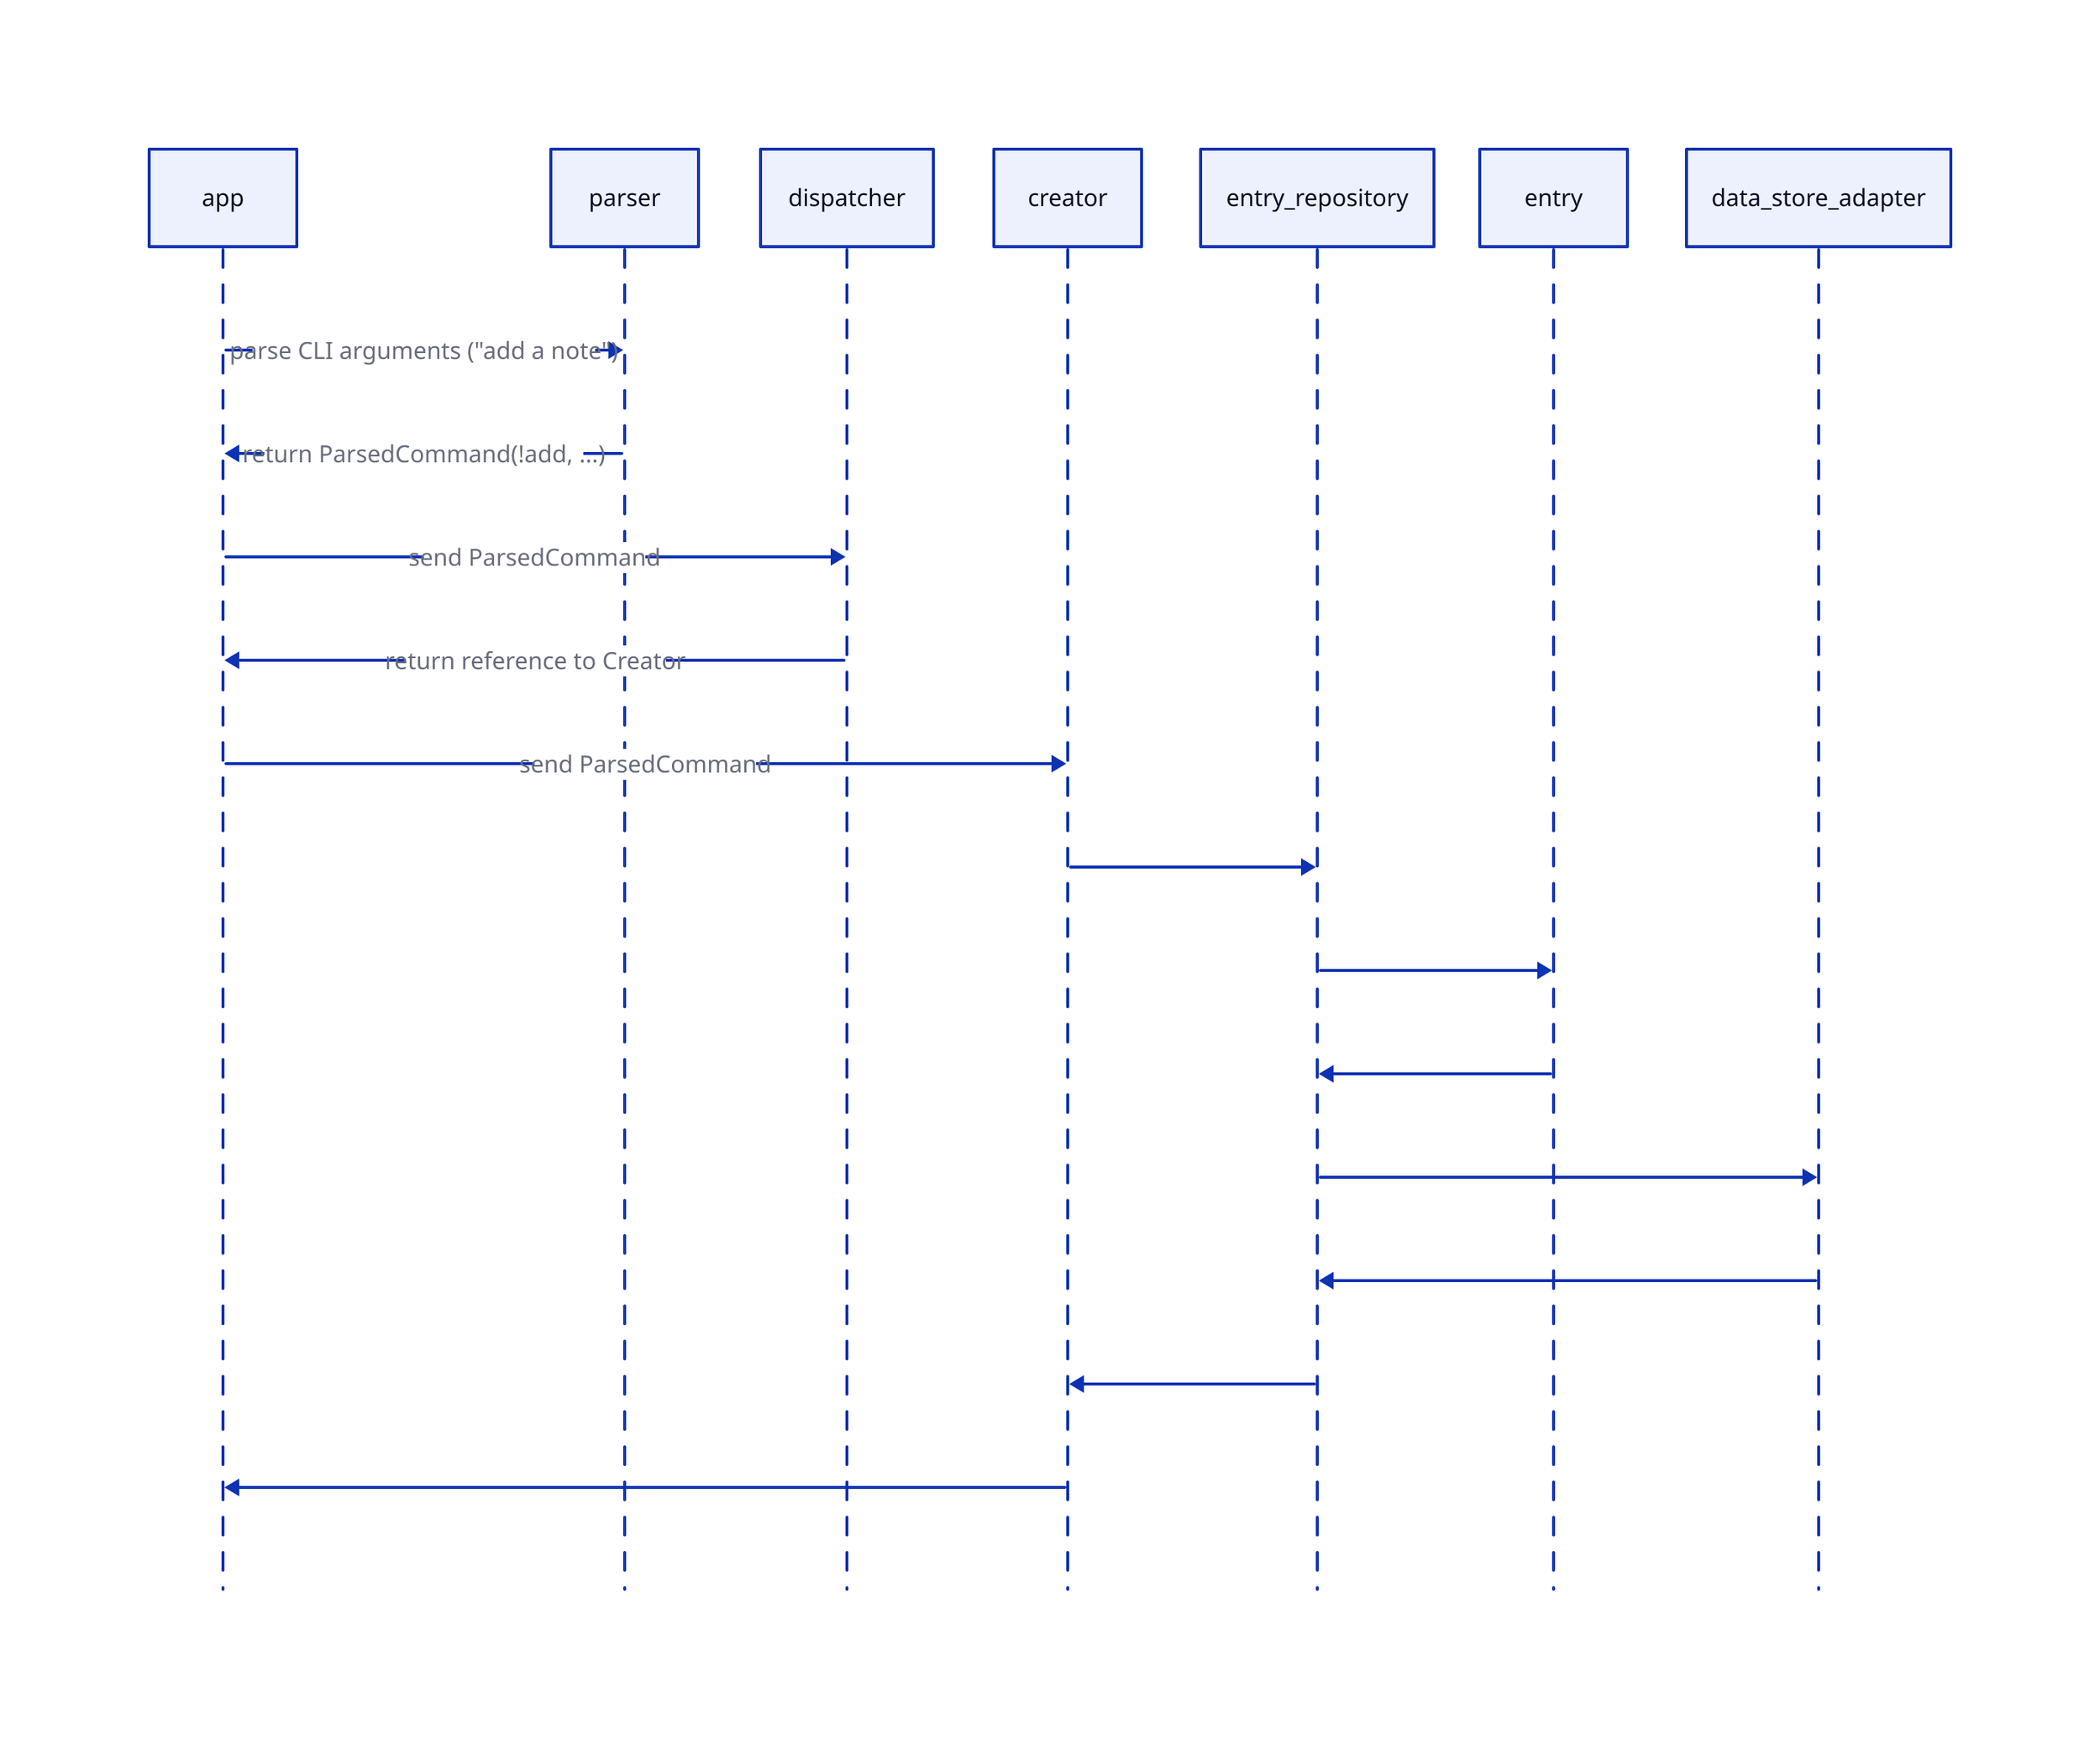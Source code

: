shape: sequence_diagram
app -> parser: parse CLI arguments ("add a note")
parser -> app: return ParsedCommand(!add, ...)
app -> dispatcher: send ParsedCommand
dispatcher -> app: return reference to Creator
app -> creator: send ParsedCommand
creator -> entry_repository -> entry
entry -> entry_repository
entry_repository -> data_store_adapter
data_store_adapter -> entry_repository -> creator -> app


